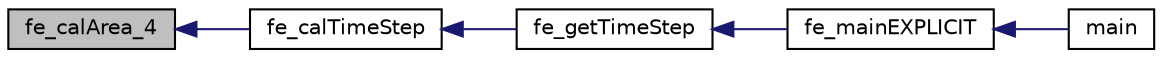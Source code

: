 digraph "fe_calArea_4"
{
  edge [fontname="Helvetica",fontsize="10",labelfontname="Helvetica",labelfontsize="10"];
  node [fontname="Helvetica",fontsize="10",shape=record];
  rankdir="LR";
  Node14 [label="fe_calArea_4",height=0.2,width=0.4,color="black", fillcolor="grey75", style="filled", fontcolor="black"];
  Node14 -> Node15 [dir="back",color="midnightblue",fontsize="10",style="solid",fontname="Helvetica"];
  Node15 [label="fe_calTimeStep",height=0.2,width=0.4,color="black", fillcolor="white", style="filled",URL="$fe___time_step_8cpp.html#ab0d9d059d2b8f829000e6f1f7d1d4ffb"];
  Node15 -> Node16 [dir="back",color="midnightblue",fontsize="10",style="solid",fontname="Helvetica"];
  Node16 [label="fe_getTimeStep",height=0.2,width=0.4,color="black", fillcolor="white", style="filled",URL="$fe___time_step_8cpp.html#af737926a3dfd669254a56dbbf675ac92"];
  Node16 -> Node17 [dir="back",color="midnightblue",fontsize="10",style="solid",fontname="Helvetica"];
  Node17 [label="fe_mainEXPLICIT",height=0.2,width=0.4,color="black", fillcolor="white", style="filled",URL="$fe__main_e_x_p_l_i_c_i_t_8cpp.html#ab2f8704631ca6c23a453d1905efbb162",tooltip="This function carries out the explicit dynamic analysis of the FEM problem. "];
  Node17 -> Node18 [dir="back",color="midnightblue",fontsize="10",style="solid",fontname="Helvetica"];
  Node18 [label="main",height=0.2,width=0.4,color="black", fillcolor="white", style="filled",URL="$main_8cpp.html#ae66f6b31b5ad750f1fe042a706a4e3d4"];
}
